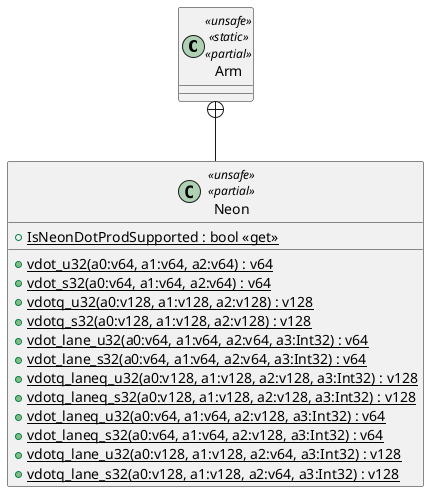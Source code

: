 @startuml
class Arm <<unsafe>> <<static>> <<partial>> {
}
class Neon <<unsafe>> <<partial>> {
    + {static} IsNeonDotProdSupported : bool <<get>>
    + {static} vdot_u32(a0:v64, a1:v64, a2:v64) : v64
    + {static} vdot_s32(a0:v64, a1:v64, a2:v64) : v64
    + {static} vdotq_u32(a0:v128, a1:v128, a2:v128) : v128
    + {static} vdotq_s32(a0:v128, a1:v128, a2:v128) : v128
    + {static} vdot_lane_u32(a0:v64, a1:v64, a2:v64, a3:Int32) : v64
    + {static} vdot_lane_s32(a0:v64, a1:v64, a2:v64, a3:Int32) : v64
    + {static} vdotq_laneq_u32(a0:v128, a1:v128, a2:v128, a3:Int32) : v128
    + {static} vdotq_laneq_s32(a0:v128, a1:v128, a2:v128, a3:Int32) : v128
    + {static} vdot_laneq_u32(a0:v64, a1:v64, a2:v128, a3:Int32) : v64
    + {static} vdot_laneq_s32(a0:v64, a1:v64, a2:v128, a3:Int32) : v64
    + {static} vdotq_lane_u32(a0:v128, a1:v128, a2:v64, a3:Int32) : v128
    + {static} vdotq_lane_s32(a0:v128, a1:v128, a2:v64, a3:Int32) : v128
}
Arm +-- Neon
@enduml
